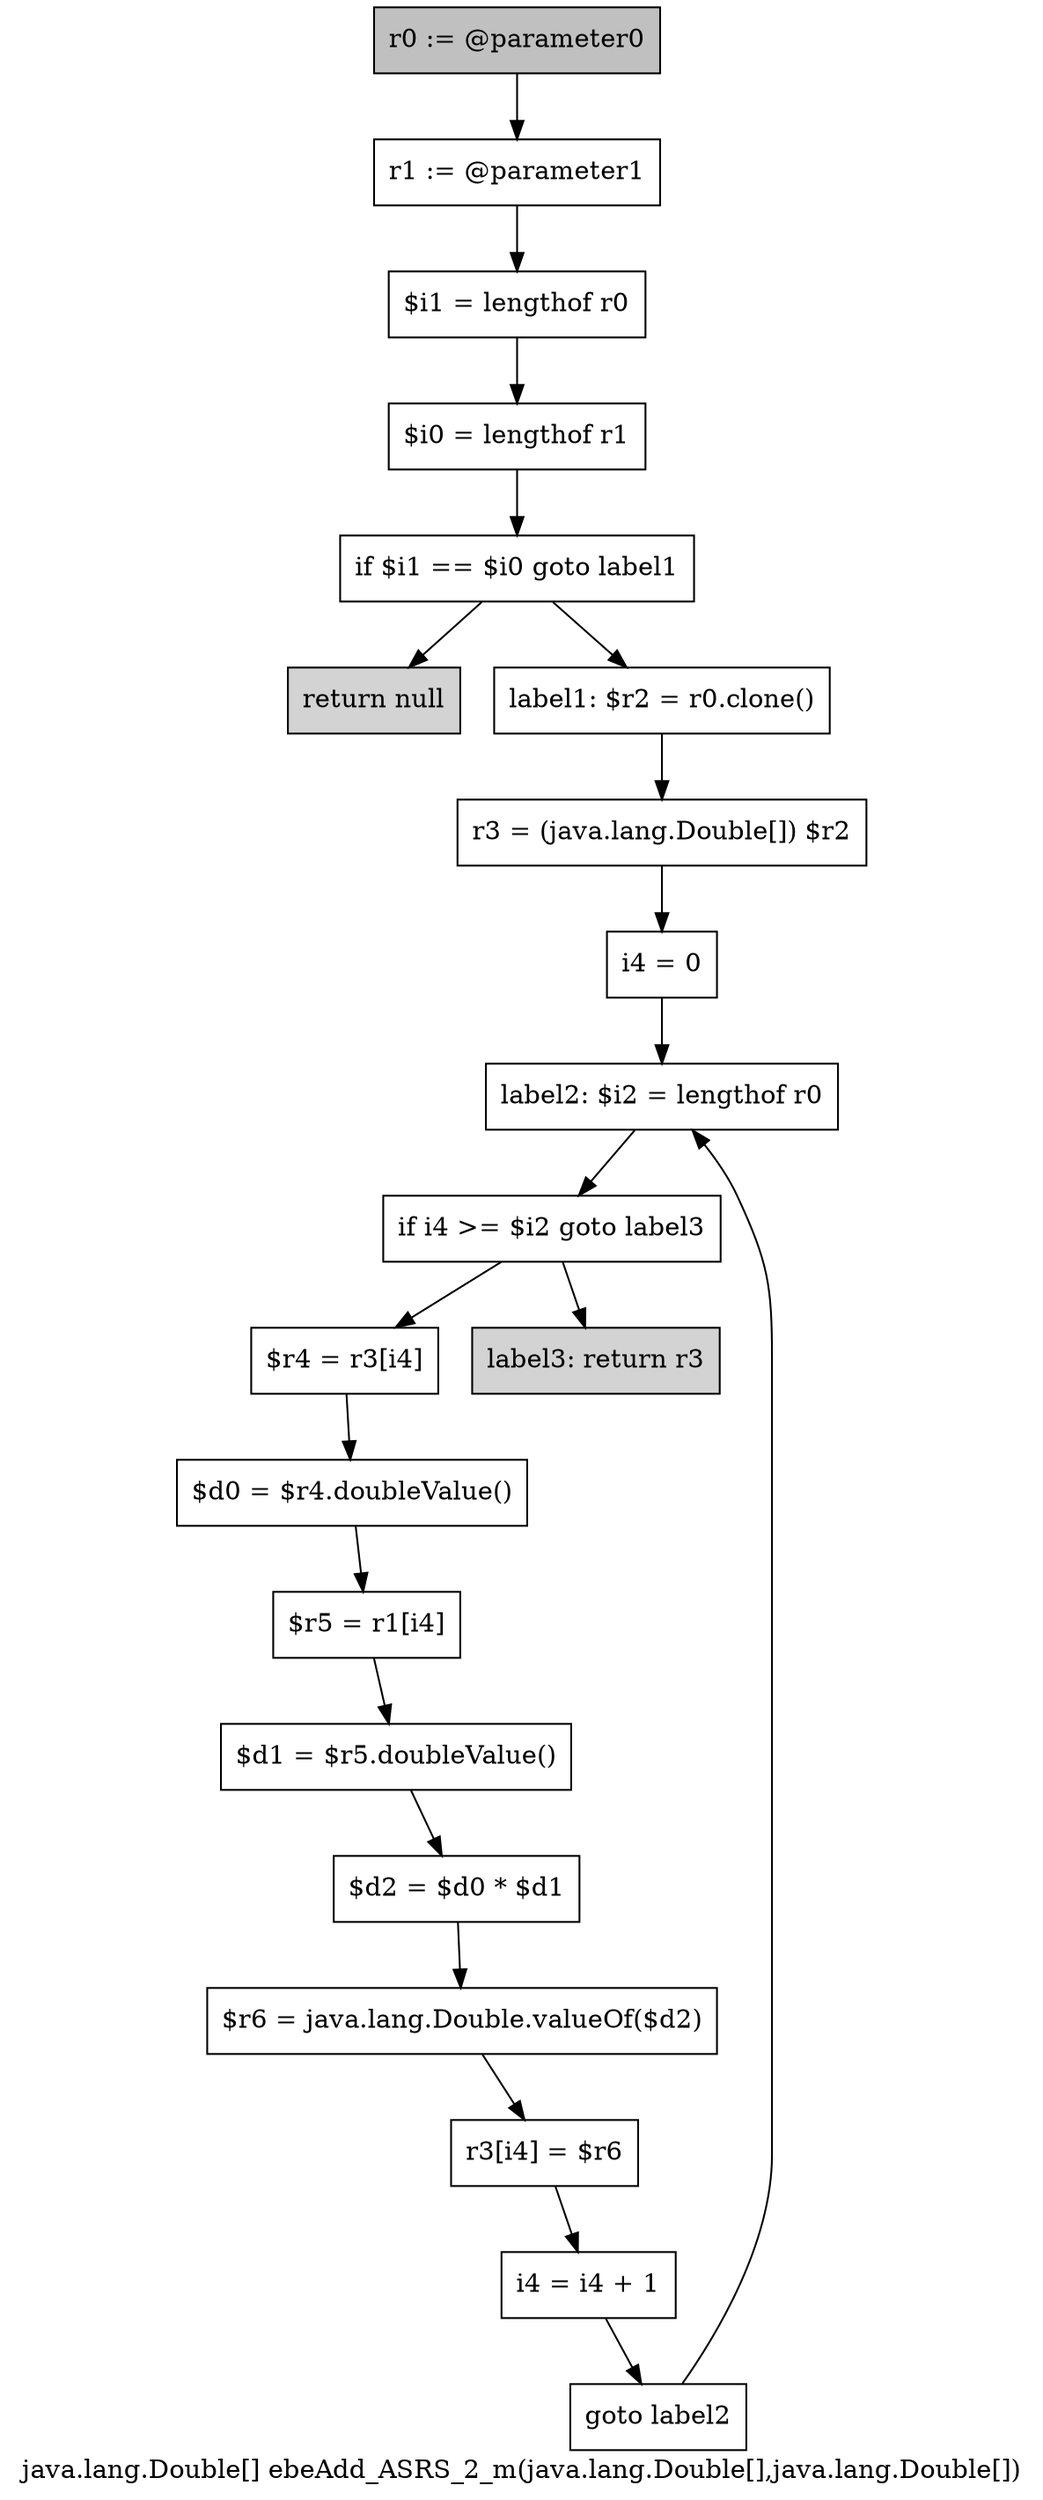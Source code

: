 digraph "java.lang.Double[] ebeAdd_ASRS_2_m(java.lang.Double[],java.lang.Double[])" {
    label="java.lang.Double[] ebeAdd_ASRS_2_m(java.lang.Double[],java.lang.Double[])";
    node [shape=box];
    "0" [style=filled,fillcolor=gray,label="r0 := @parameter0",];
    "1" [label="r1 := @parameter1",];
    "0"->"1";
    "2" [label="$i1 = lengthof r0",];
    "1"->"2";
    "3" [label="$i0 = lengthof r1",];
    "2"->"3";
    "4" [label="if $i1 == $i0 goto label1",];
    "3"->"4";
    "5" [style=filled,fillcolor=lightgray,label="return null",];
    "4"->"5";
    "6" [label="label1: $r2 = r0.clone()",];
    "4"->"6";
    "7" [label="r3 = (java.lang.Double[]) $r2",];
    "6"->"7";
    "8" [label="i4 = 0",];
    "7"->"8";
    "9" [label="label2: $i2 = lengthof r0",];
    "8"->"9";
    "10" [label="if i4 >= $i2 goto label3",];
    "9"->"10";
    "11" [label="$r4 = r3[i4]",];
    "10"->"11";
    "20" [style=filled,fillcolor=lightgray,label="label3: return r3",];
    "10"->"20";
    "12" [label="$d0 = $r4.doubleValue()",];
    "11"->"12";
    "13" [label="$r5 = r1[i4]",];
    "12"->"13";
    "14" [label="$d1 = $r5.doubleValue()",];
    "13"->"14";
    "15" [label="$d2 = $d0 * $d1",];
    "14"->"15";
    "16" [label="$r6 = java.lang.Double.valueOf($d2)",];
    "15"->"16";
    "17" [label="r3[i4] = $r6",];
    "16"->"17";
    "18" [label="i4 = i4 + 1",];
    "17"->"18";
    "19" [label="goto label2",];
    "18"->"19";
    "19"->"9";
}
